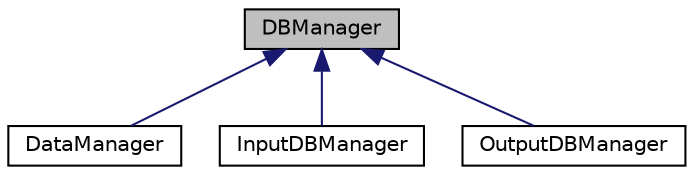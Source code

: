 digraph "DBManager"
{
 // LATEX_PDF_SIZE
  edge [fontname="Helvetica",fontsize="10",labelfontname="Helvetica",labelfontsize="10"];
  node [fontname="Helvetica",fontsize="10",shape=record];
  Node1 [label="DBManager",height=0.2,width=0.4,color="black", fillcolor="grey75", style="filled", fontcolor="black",tooltip=" "];
  Node1 -> Node2 [dir="back",color="midnightblue",fontsize="10",style="solid",fontname="Helvetica"];
  Node2 [label="DataManager",height=0.2,width=0.4,color="black", fillcolor="white", style="filled",URL="$classDataManager.html",tooltip=" "];
  Node1 -> Node3 [dir="back",color="midnightblue",fontsize="10",style="solid",fontname="Helvetica"];
  Node3 [label="InputDBManager",height=0.2,width=0.4,color="black", fillcolor="white", style="filled",URL="$classInputDBManager.html",tooltip=" "];
  Node1 -> Node4 [dir="back",color="midnightblue",fontsize="10",style="solid",fontname="Helvetica"];
  Node4 [label="OutputDBManager",height=0.2,width=0.4,color="black", fillcolor="white", style="filled",URL="$classOutputDBManager.html",tooltip="The OutputDBManager class."];
}
